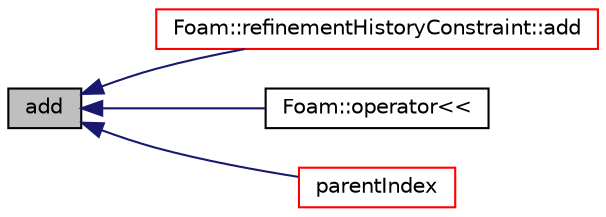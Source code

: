digraph "add"
{
  bgcolor="transparent";
  edge [fontname="Helvetica",fontsize="10",labelfontname="Helvetica",labelfontsize="10"];
  node [fontname="Helvetica",fontsize="10",shape=record];
  rankdir="LR";
  Node1 [label="add",height=0.2,width=0.4,color="black", fillcolor="grey75", style="filled", fontcolor="black"];
  Node1 -> Node2 [dir="back",color="midnightblue",fontsize="10",style="solid",fontname="Helvetica"];
  Node2 [label="Foam::refinementHistoryConstraint::add",height=0.2,width=0.4,color="red",URL="$a02171.html#a1c674f5008f6f337a4ac47f4640f9deb",tooltip="Add my constraints to list of constraints. "];
  Node1 -> Node3 [dir="back",color="midnightblue",fontsize="10",style="solid",fontname="Helvetica"];
  Node3 [label="Foam::operator\<\<",height=0.2,width=0.4,color="black",URL="$a10909.html#a292d36dc10fea7452a46f406a5313828"];
  Node1 -> Node4 [dir="back",color="midnightblue",fontsize="10",style="solid",fontname="Helvetica"];
  Node4 [label="parentIndex",height=0.2,width=0.4,color="red",URL="$a02170.html#a1b35f338a262f3bff44deca856b78c5c",tooltip="Get parent of cell. "];
}
